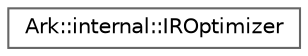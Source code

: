 digraph "Graphical Class Hierarchy"
{
 // INTERACTIVE_SVG=YES
 // LATEX_PDF_SIZE
  bgcolor="transparent";
  edge [fontname=Helvetica,fontsize=10,labelfontname=Helvetica,labelfontsize=10];
  node [fontname=Helvetica,fontsize=10,shape=box,height=0.2,width=0.4];
  rankdir="LR";
  Node0 [id="Node000000",label="Ark::internal::IROptimizer",height=0.2,width=0.4,color="grey40", fillcolor="white", style="filled",URL="$da/d85/classArk_1_1internal_1_1IROptimizer.html",tooltip=" "];
}
